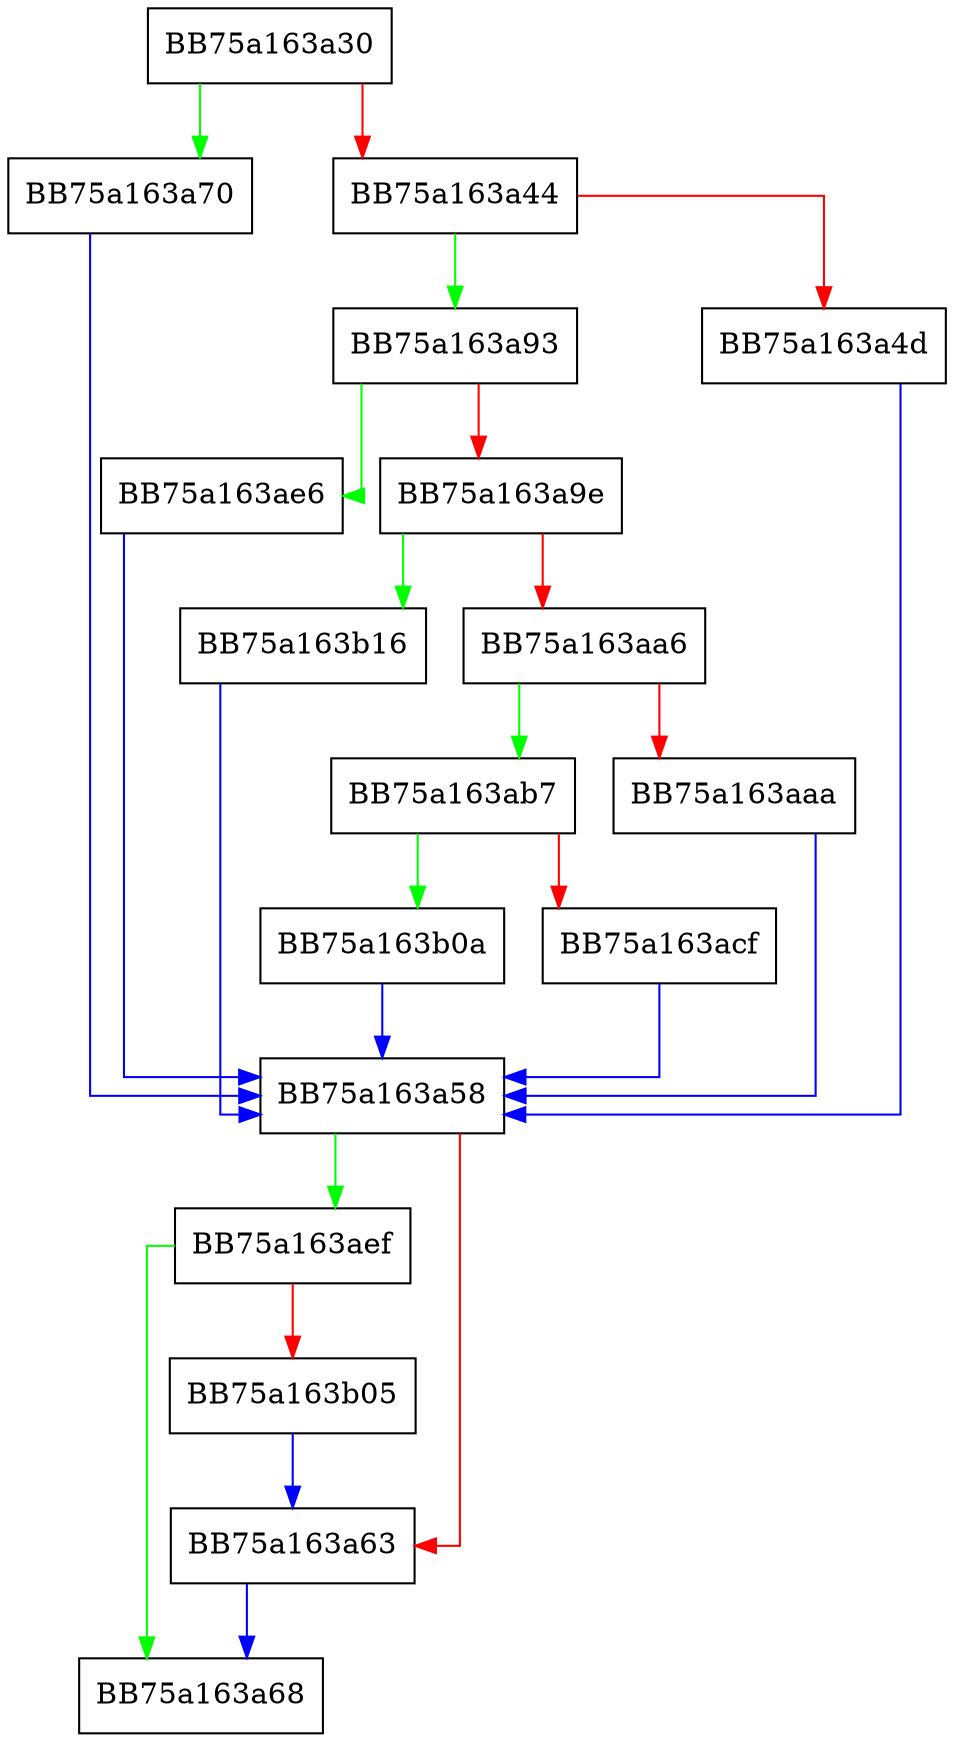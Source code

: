 digraph lua_isnumber {
  node [shape="box"];
  graph [splines=ortho];
  BB75a163a30 -> BB75a163a70 [color="green"];
  BB75a163a30 -> BB75a163a44 [color="red"];
  BB75a163a44 -> BB75a163a93 [color="green"];
  BB75a163a44 -> BB75a163a4d [color="red"];
  BB75a163a4d -> BB75a163a58 [color="blue"];
  BB75a163a58 -> BB75a163aef [color="green"];
  BB75a163a58 -> BB75a163a63 [color="red"];
  BB75a163a63 -> BB75a163a68 [color="blue"];
  BB75a163a70 -> BB75a163a58 [color="blue"];
  BB75a163a93 -> BB75a163ae6 [color="green"];
  BB75a163a93 -> BB75a163a9e [color="red"];
  BB75a163a9e -> BB75a163b16 [color="green"];
  BB75a163a9e -> BB75a163aa6 [color="red"];
  BB75a163aa6 -> BB75a163ab7 [color="green"];
  BB75a163aa6 -> BB75a163aaa [color="red"];
  BB75a163aaa -> BB75a163a58 [color="blue"];
  BB75a163ab7 -> BB75a163b0a [color="green"];
  BB75a163ab7 -> BB75a163acf [color="red"];
  BB75a163acf -> BB75a163a58 [color="blue"];
  BB75a163ae6 -> BB75a163a58 [color="blue"];
  BB75a163aef -> BB75a163a68 [color="green"];
  BB75a163aef -> BB75a163b05 [color="red"];
  BB75a163b05 -> BB75a163a63 [color="blue"];
  BB75a163b0a -> BB75a163a58 [color="blue"];
  BB75a163b16 -> BB75a163a58 [color="blue"];
}